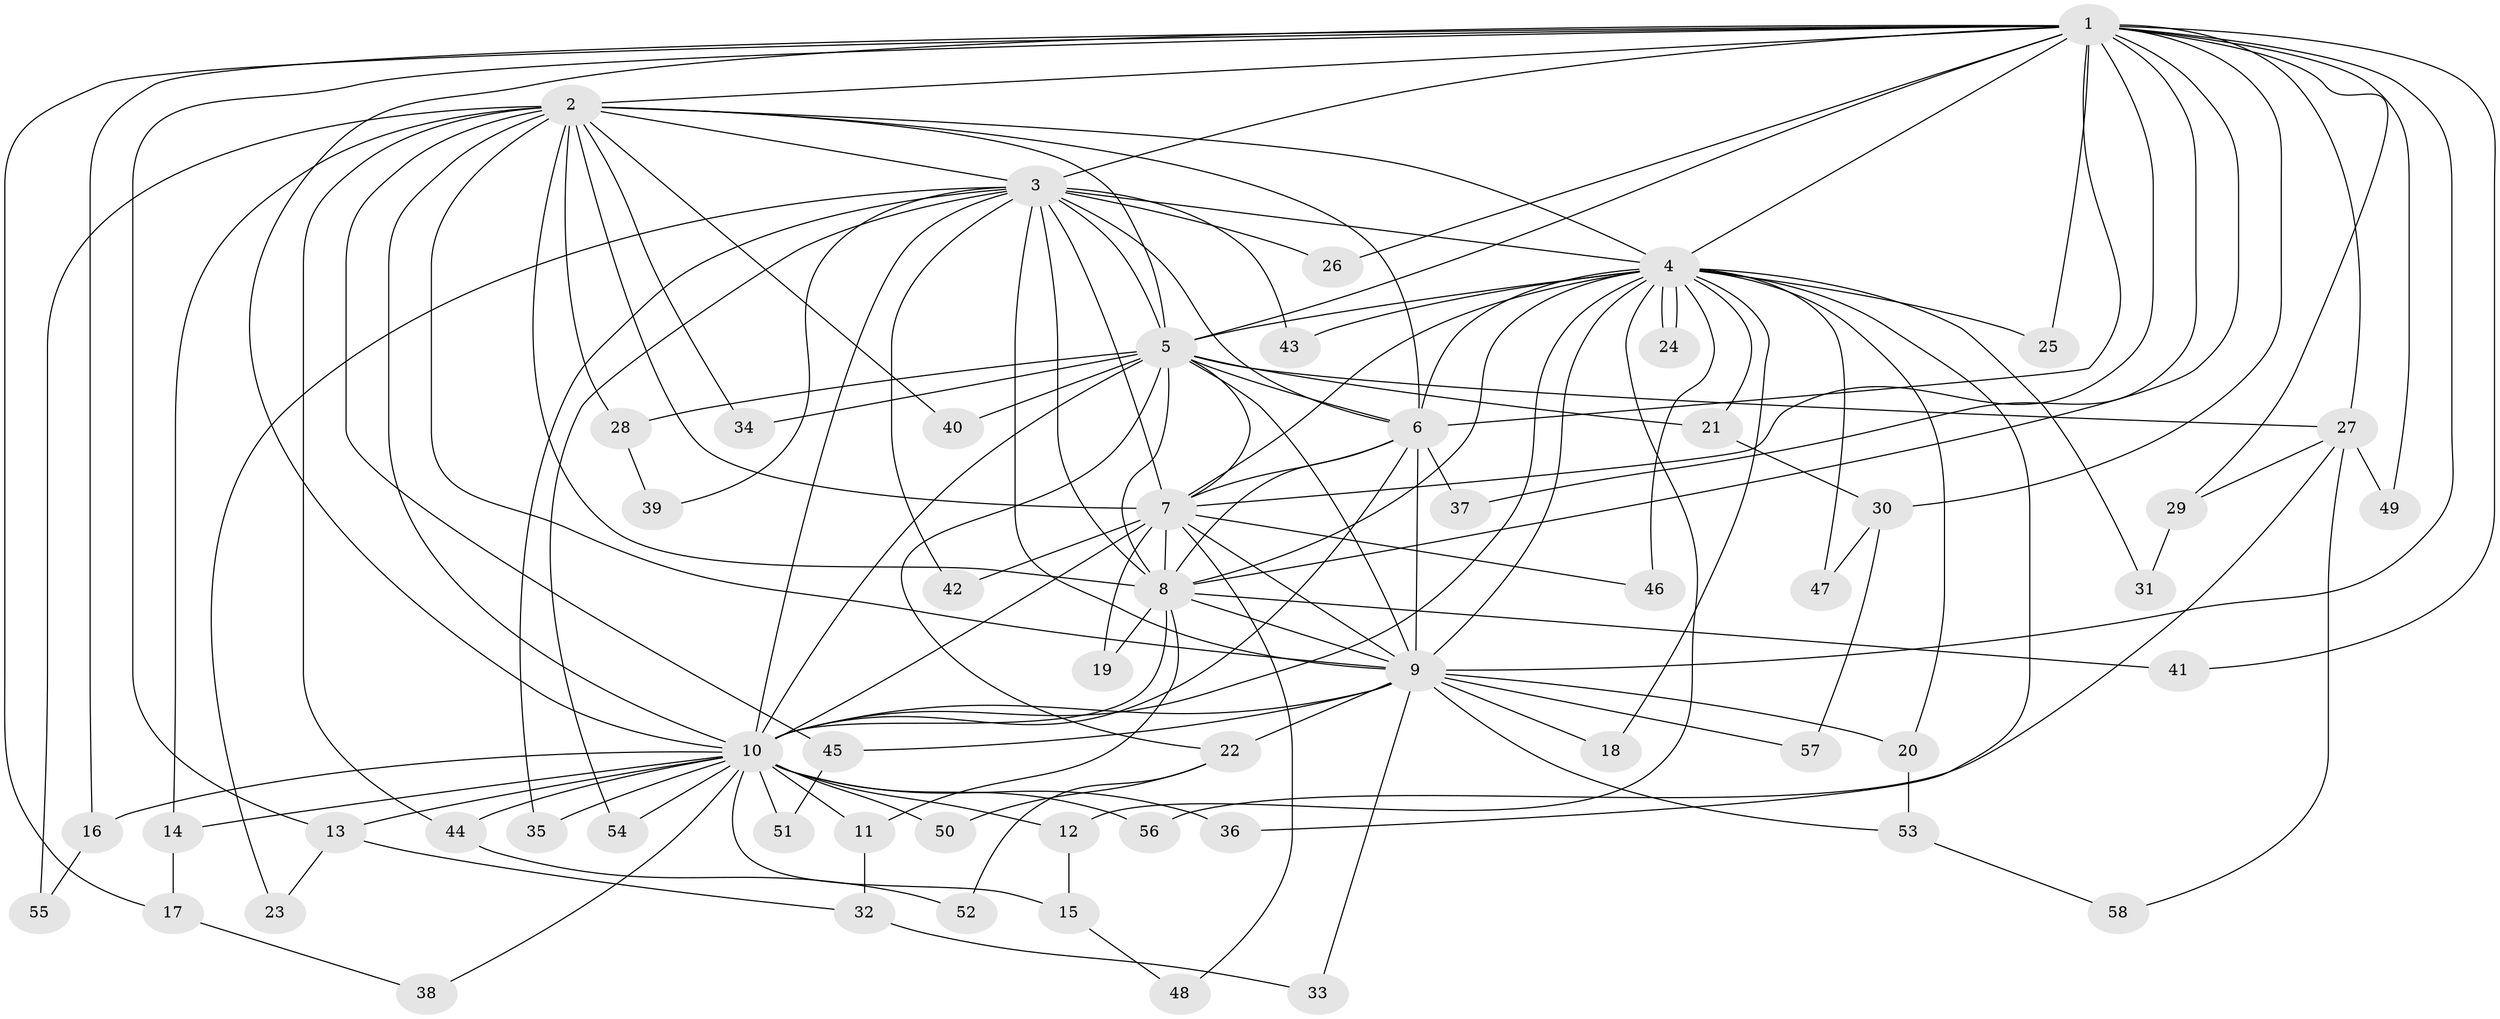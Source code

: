 // Generated by graph-tools (version 1.1) at 2025/11/02/27/25 16:11:05]
// undirected, 58 vertices, 141 edges
graph export_dot {
graph [start="1"]
  node [color=gray90,style=filled];
  1;
  2;
  3;
  4;
  5;
  6;
  7;
  8;
  9;
  10;
  11;
  12;
  13;
  14;
  15;
  16;
  17;
  18;
  19;
  20;
  21;
  22;
  23;
  24;
  25;
  26;
  27;
  28;
  29;
  30;
  31;
  32;
  33;
  34;
  35;
  36;
  37;
  38;
  39;
  40;
  41;
  42;
  43;
  44;
  45;
  46;
  47;
  48;
  49;
  50;
  51;
  52;
  53;
  54;
  55;
  56;
  57;
  58;
  1 -- 2;
  1 -- 3;
  1 -- 4;
  1 -- 5;
  1 -- 6;
  1 -- 7;
  1 -- 8;
  1 -- 9;
  1 -- 10;
  1 -- 13;
  1 -- 16;
  1 -- 17;
  1 -- 25;
  1 -- 26;
  1 -- 27;
  1 -- 29;
  1 -- 30;
  1 -- 37;
  1 -- 41;
  1 -- 49;
  2 -- 3;
  2 -- 4;
  2 -- 5;
  2 -- 6;
  2 -- 7;
  2 -- 8;
  2 -- 9;
  2 -- 10;
  2 -- 14;
  2 -- 28;
  2 -- 34;
  2 -- 40;
  2 -- 44;
  2 -- 45;
  2 -- 55;
  3 -- 4;
  3 -- 5;
  3 -- 6;
  3 -- 7;
  3 -- 8;
  3 -- 9;
  3 -- 10;
  3 -- 23;
  3 -- 26;
  3 -- 35;
  3 -- 39;
  3 -- 42;
  3 -- 43;
  3 -- 54;
  4 -- 5;
  4 -- 6;
  4 -- 7;
  4 -- 8;
  4 -- 9;
  4 -- 10;
  4 -- 12;
  4 -- 18;
  4 -- 20;
  4 -- 21;
  4 -- 24;
  4 -- 24;
  4 -- 25;
  4 -- 31;
  4 -- 36;
  4 -- 43;
  4 -- 46;
  4 -- 47;
  5 -- 6;
  5 -- 7;
  5 -- 8;
  5 -- 9;
  5 -- 10;
  5 -- 21;
  5 -- 22;
  5 -- 27;
  5 -- 28;
  5 -- 34;
  5 -- 40;
  6 -- 7;
  6 -- 8;
  6 -- 9;
  6 -- 10;
  6 -- 37;
  7 -- 8;
  7 -- 9;
  7 -- 10;
  7 -- 19;
  7 -- 42;
  7 -- 46;
  7 -- 48;
  8 -- 9;
  8 -- 10;
  8 -- 11;
  8 -- 19;
  8 -- 41;
  9 -- 10;
  9 -- 18;
  9 -- 20;
  9 -- 22;
  9 -- 33;
  9 -- 45;
  9 -- 53;
  9 -- 57;
  10 -- 11;
  10 -- 12;
  10 -- 13;
  10 -- 14;
  10 -- 15;
  10 -- 16;
  10 -- 35;
  10 -- 36;
  10 -- 38;
  10 -- 44;
  10 -- 50;
  10 -- 51;
  10 -- 54;
  10 -- 56;
  11 -- 32;
  12 -- 15;
  13 -- 23;
  13 -- 32;
  14 -- 17;
  15 -- 48;
  16 -- 55;
  17 -- 38;
  20 -- 53;
  21 -- 30;
  22 -- 50;
  22 -- 52;
  27 -- 29;
  27 -- 49;
  27 -- 56;
  27 -- 58;
  28 -- 39;
  29 -- 31;
  30 -- 47;
  30 -- 57;
  32 -- 33;
  44 -- 52;
  45 -- 51;
  53 -- 58;
}
